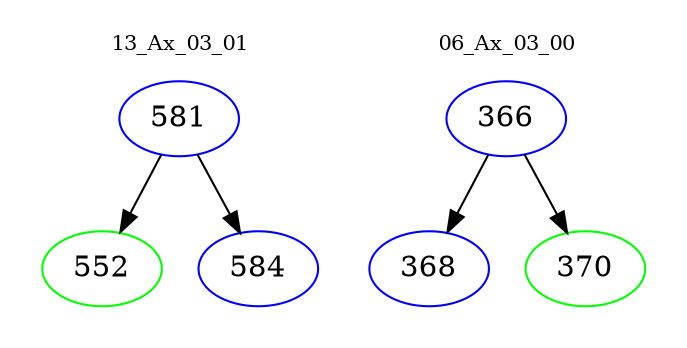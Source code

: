 digraph{
subgraph cluster_0 {
color = white
label = "13_Ax_03_01";
fontsize=10;
T0_581 [label="581", color="blue"]
T0_581 -> T0_552 [color="black"]
T0_552 [label="552", color="green"]
T0_581 -> T0_584 [color="black"]
T0_584 [label="584", color="blue"]
}
subgraph cluster_1 {
color = white
label = "06_Ax_03_00";
fontsize=10;
T1_366 [label="366", color="blue"]
T1_366 -> T1_368 [color="black"]
T1_368 [label="368", color="blue"]
T1_366 -> T1_370 [color="black"]
T1_370 [label="370", color="green"]
}
}
